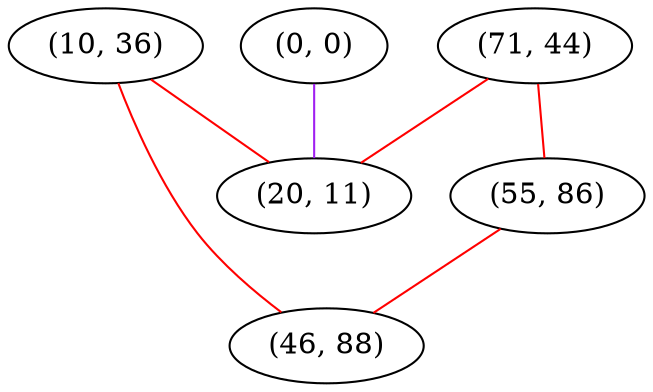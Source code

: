 graph "" {
"(0, 0)";
"(10, 36)";
"(71, 44)";
"(55, 86)";
"(46, 88)";
"(20, 11)";
"(0, 0)" -- "(20, 11)"  [color=purple, key=0, weight=4];
"(10, 36)" -- "(46, 88)"  [color=red, key=0, weight=1];
"(10, 36)" -- "(20, 11)"  [color=red, key=0, weight=1];
"(71, 44)" -- "(55, 86)"  [color=red, key=0, weight=1];
"(71, 44)" -- "(20, 11)"  [color=red, key=0, weight=1];
"(55, 86)" -- "(46, 88)"  [color=red, key=0, weight=1];
}
